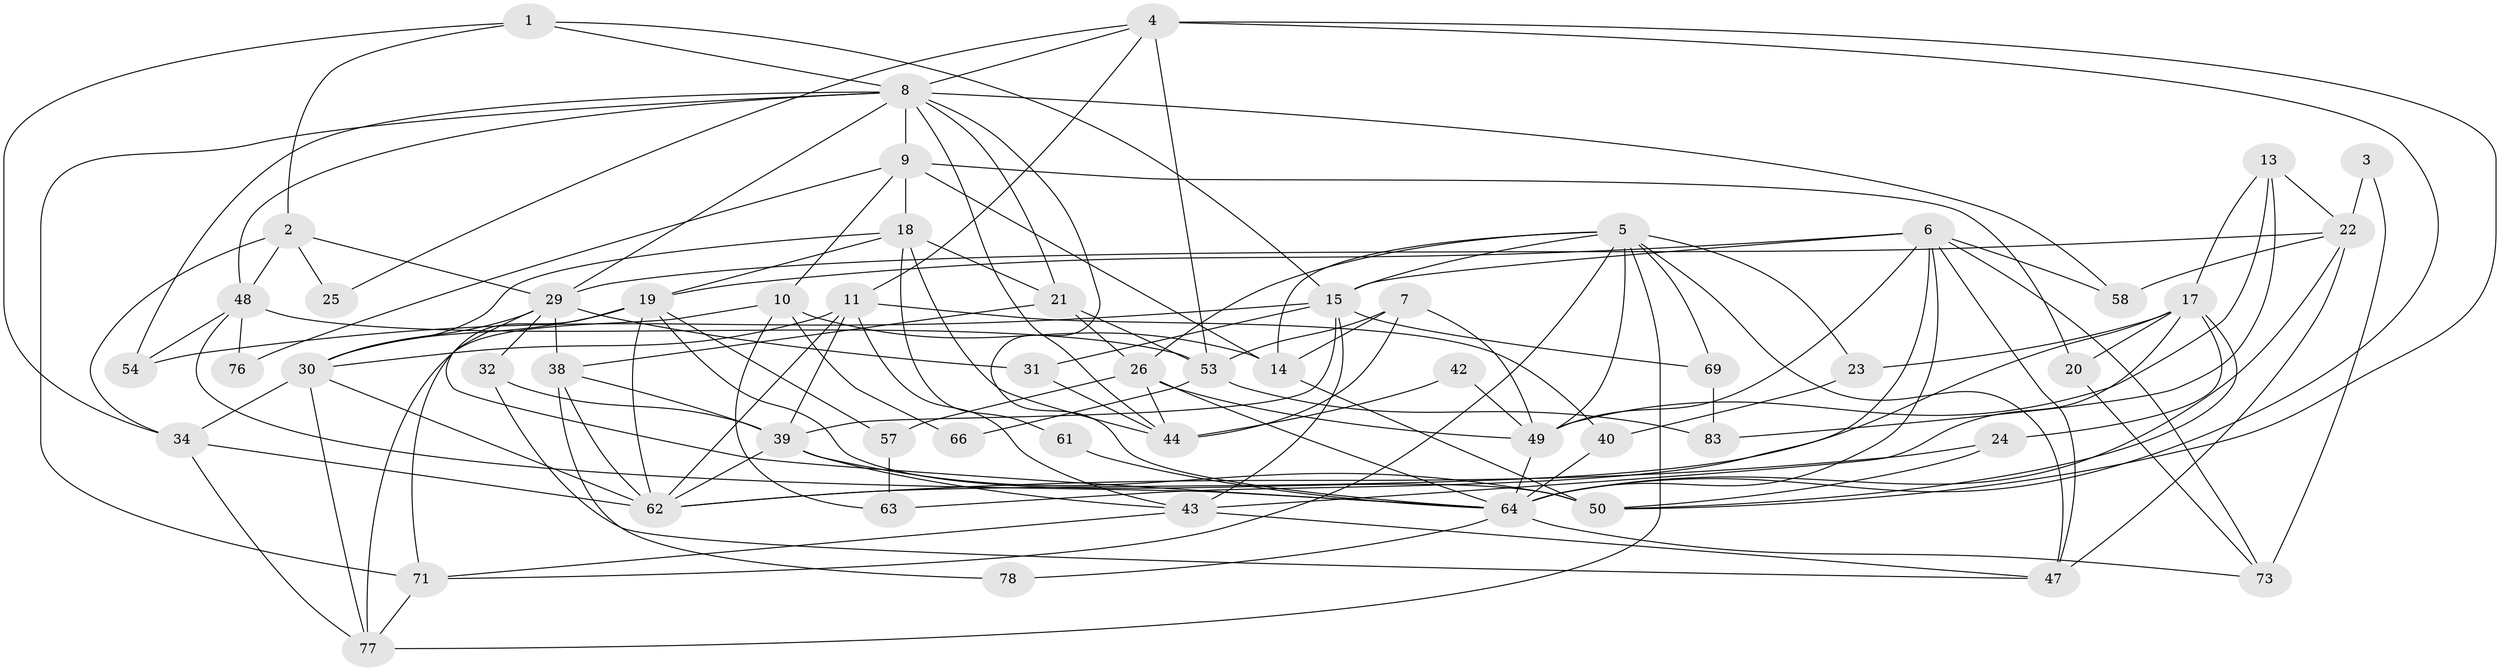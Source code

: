 // original degree distribution, {4: 0.23529411764705882, 6: 0.11764705882352941, 2: 0.16470588235294117, 5: 0.2235294117647059, 3: 0.23529411764705882, 9: 0.011764705882352941, 8: 0.011764705882352941}
// Generated by graph-tools (version 1.1) at 2025/11/02/27/25 16:11:22]
// undirected, 55 vertices, 138 edges
graph export_dot {
graph [start="1"]
  node [color=gray90,style=filled];
  1;
  2 [super="+60"];
  3;
  4 [super="+12"];
  5 [super="+35"];
  6 [super="+65"];
  7 [super="+33"];
  8 [super="+52"];
  9 [super="+16"];
  10;
  11 [super="+41"];
  13;
  14 [super="+46"];
  15 [super="+28"];
  17 [super="+37"];
  18 [super="+67"];
  19 [super="+56"];
  20;
  21;
  22 [super="+27"];
  23 [super="+70"];
  24 [super="+59"];
  25;
  26 [super="+45"];
  29 [super="+82"];
  30 [super="+51"];
  31;
  32 [super="+55"];
  34 [super="+36"];
  38;
  39 [super="+74"];
  40;
  42;
  43;
  44 [super="+85"];
  47 [super="+81"];
  48 [super="+72"];
  49 [super="+68"];
  50 [super="+80"];
  53 [super="+75"];
  54;
  57;
  58;
  61;
  62 [super="+84"];
  63;
  64 [super="+79"];
  66;
  69;
  71;
  73;
  76;
  77;
  78;
  83;
  1 -- 2;
  1 -- 15;
  1 -- 34;
  1 -- 8;
  2 -- 34 [weight=2];
  2 -- 25;
  2 -- 29;
  2 -- 48;
  3 -- 22;
  3 -- 73;
  4 -- 64;
  4 -- 25;
  4 -- 53;
  4 -- 8;
  4 -- 50;
  4 -- 11;
  5 -- 15;
  5 -- 26;
  5 -- 71;
  5 -- 47;
  5 -- 49;
  5 -- 69;
  5 -- 77;
  5 -- 14;
  5 -- 23;
  6 -- 58;
  6 -- 63;
  6 -- 64;
  6 -- 19;
  6 -- 49;
  6 -- 73;
  6 -- 47;
  6 -- 15;
  7 -- 49;
  7 -- 53;
  7 -- 44;
  7 -- 14;
  8 -- 29;
  8 -- 54;
  8 -- 71;
  8 -- 9 [weight=2];
  8 -- 44;
  8 -- 48;
  8 -- 21;
  8 -- 58;
  8 -- 64;
  9 -- 20;
  9 -- 10;
  9 -- 76;
  9 -- 18;
  9 -- 14;
  10 -- 77;
  10 -- 63;
  10 -- 14;
  10 -- 66;
  11 -- 39;
  11 -- 62;
  11 -- 40;
  11 -- 43;
  11 -- 30;
  13 -- 83;
  13 -- 49;
  13 -- 17;
  13 -- 22;
  14 -- 50;
  15 -- 43;
  15 -- 69;
  15 -- 39;
  15 -- 54;
  15 -- 31;
  17 -- 62;
  17 -- 43;
  17 -- 23;
  17 -- 20;
  17 -- 50;
  17 -- 24;
  18 -- 19;
  18 -- 21;
  18 -- 44;
  18 -- 61;
  18 -- 30;
  19 -- 57;
  19 -- 71;
  19 -- 62;
  19 -- 30;
  19 -- 50;
  20 -- 73;
  21 -- 26;
  21 -- 38;
  21 -- 53;
  22 -- 29;
  22 -- 58;
  22 -- 47;
  22 -- 64;
  23 -- 40;
  24 -- 50;
  24 -- 62;
  26 -- 44;
  26 -- 57;
  26 -- 64;
  26 -- 49;
  29 -- 64;
  29 -- 38;
  29 -- 31;
  29 -- 30;
  29 -- 32;
  30 -- 77;
  30 -- 62;
  30 -- 34;
  31 -- 44;
  32 -- 39;
  32 -- 47;
  34 -- 62;
  34 -- 77;
  38 -- 62;
  38 -- 78;
  38 -- 39;
  39 -- 62;
  39 -- 50;
  39 -- 43;
  40 -- 64;
  42 -- 44;
  42 -- 49;
  43 -- 47;
  43 -- 71;
  48 -- 54;
  48 -- 64;
  48 -- 53;
  48 -- 76;
  49 -- 64;
  53 -- 66;
  53 -- 83;
  57 -- 63;
  61 -- 64;
  64 -- 73;
  64 -- 78;
  69 -- 83;
  71 -- 77;
}
